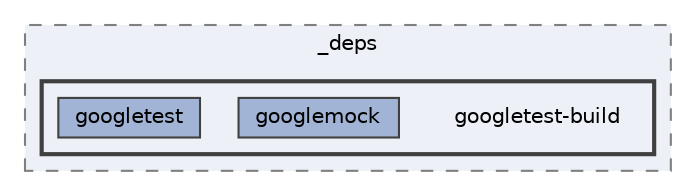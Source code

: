 digraph "/Users/yjack/GitHub/SimEvo/build/_deps/googletest-build"
{
 // LATEX_PDF_SIZE
  bgcolor="transparent";
  edge [fontname=Helvetica,fontsize=10,labelfontname=Helvetica,labelfontsize=10];
  node [fontname=Helvetica,fontsize=10,shape=box,height=0.2,width=0.4];
  compound=true
  subgraph clusterdir_a57a94e38c03835eed49274b75b0176d {
    graph [ bgcolor="#edf0f7", pencolor="grey50", label="_deps", fontname=Helvetica,fontsize=10 style="filled,dashed", URL="dir_a57a94e38c03835eed49274b75b0176d.html",tooltip=""]
  subgraph clusterdir_e57a5be893c77bea9eca1d890c8b0e94 {
    graph [ bgcolor="#edf0f7", pencolor="grey25", label="", fontname=Helvetica,fontsize=10 style="filled,bold", URL="dir_e57a5be893c77bea9eca1d890c8b0e94.html",tooltip=""]
    dir_e57a5be893c77bea9eca1d890c8b0e94 [shape=plaintext, label="googletest-build"];
  dir_d80e0d50e03b47b60dadbd7502787760 [label="googlemock", fillcolor="#a2b4d6", color="grey25", style="filled", URL="dir_d80e0d50e03b47b60dadbd7502787760.html",tooltip=""];
  dir_8a793e628ba08397ef92581a324d0bab [label="googletest", fillcolor="#a2b4d6", color="grey25", style="filled", URL="dir_8a793e628ba08397ef92581a324d0bab.html",tooltip=""];
  }
  }
}
